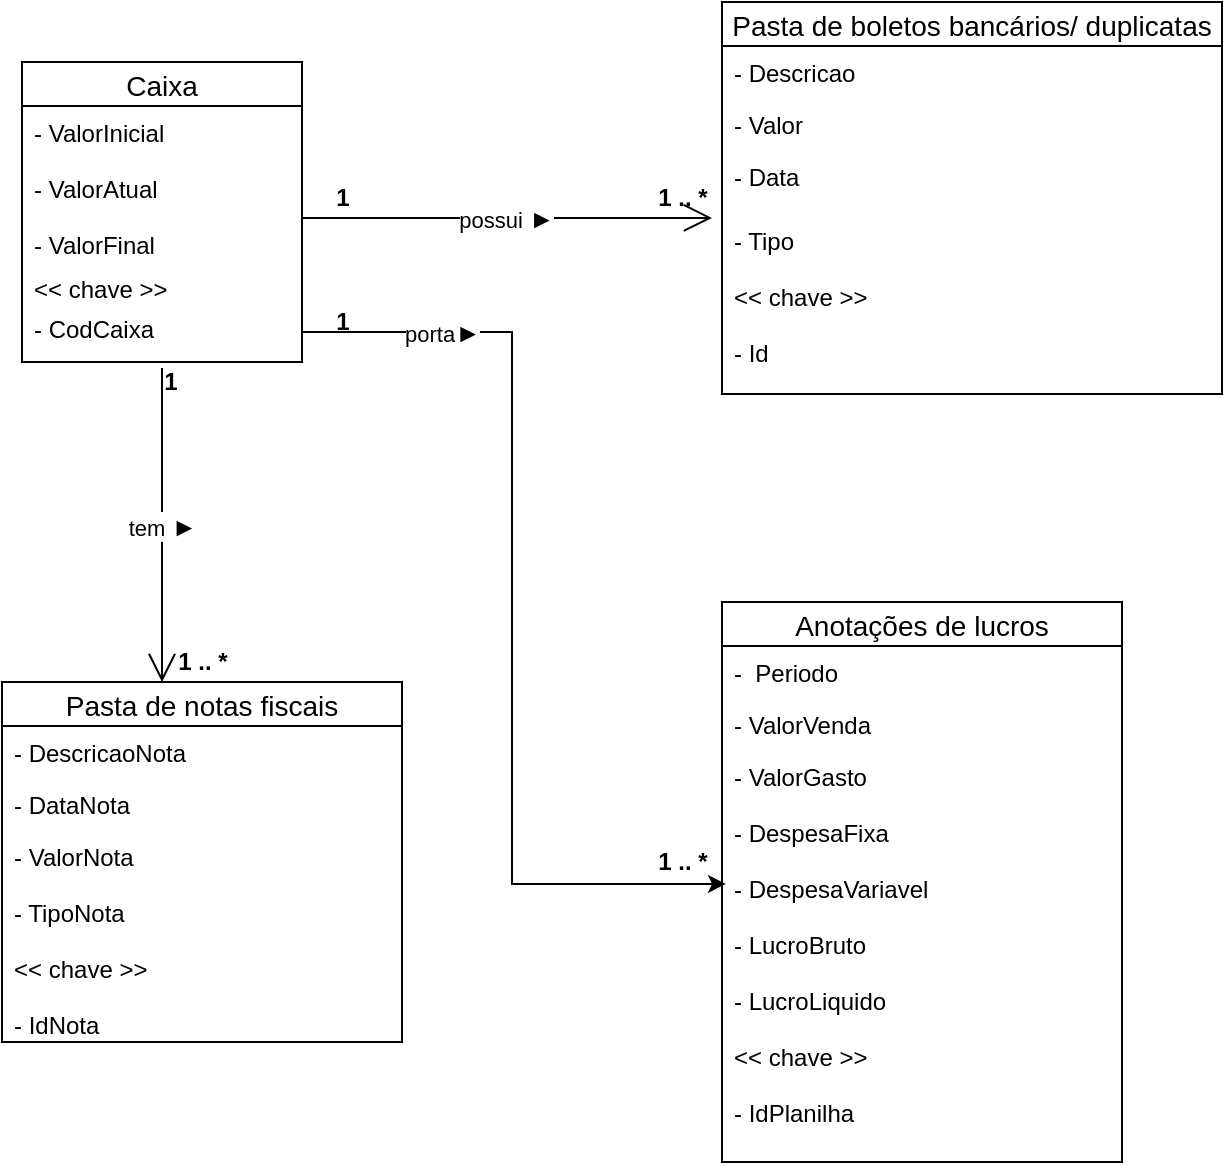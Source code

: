 <mxfile version="13.1.1" type="device"><diagram id="KnHdI9-ZduevtTot4RM7" name="Page-1"><mxGraphModel dx="868" dy="433" grid="1" gridSize="10" guides="1" tooltips="1" connect="1" arrows="1" fold="1" page="1" pageScale="1" pageWidth="827" pageHeight="1169" math="0" shadow="0"><root><mxCell id="0"/><mxCell id="1" parent="0"/><mxCell id="cl_yGx88jfHQNK79D1og-1" value="Pasta de notas fiscais" style="swimlane;fontStyle=0;childLayout=stackLayout;horizontal=1;startSize=22;horizontalStack=0;resizeParent=1;resizeParentMax=0;resizeLast=0;collapsible=1;marginBottom=0;align=center;fontSize=14;" parent="1" vertex="1"><mxGeometry x="490" y="590" width="200" height="180" as="geometry"/></mxCell><mxCell id="cl_yGx88jfHQNK79D1og-2" value="- DescricaoNota" style="text;strokeColor=none;fillColor=none;spacingLeft=4;spacingRight=4;overflow=hidden;rotatable=0;points=[[0,0.5],[1,0.5]];portConstraint=eastwest;fontSize=12;" parent="cl_yGx88jfHQNK79D1og-1" vertex="1"><mxGeometry y="22" width="200" height="26" as="geometry"/></mxCell><mxCell id="cl_yGx88jfHQNK79D1og-3" value="- DataNota" style="text;strokeColor=none;fillColor=none;spacingLeft=4;spacingRight=4;overflow=hidden;rotatable=0;points=[[0,0.5],[1,0.5]];portConstraint=eastwest;fontSize=12;" parent="cl_yGx88jfHQNK79D1og-1" vertex="1"><mxGeometry y="48" width="200" height="26" as="geometry"/></mxCell><mxCell id="cl_yGx88jfHQNK79D1og-4" value="- ValorNota&#10;&#10;- TipoNota&#10;&#10;&lt;&lt; chave &gt;&gt;&#10;&#10;- IdNota" style="text;strokeColor=none;fillColor=none;spacingLeft=4;spacingRight=4;overflow=hidden;rotatable=0;points=[[0,0.5],[1,0.5]];portConstraint=eastwest;fontSize=12;" parent="cl_yGx88jfHQNK79D1og-1" vertex="1"><mxGeometry y="74" width="200" height="106" as="geometry"/></mxCell><mxCell id="cl_yGx88jfHQNK79D1og-6" value="Pasta de boletos bancários/ duplicatas" style="swimlane;fontStyle=0;childLayout=stackLayout;horizontal=1;startSize=22;horizontalStack=0;resizeParent=1;resizeParentMax=0;resizeLast=0;collapsible=1;marginBottom=0;align=center;fontSize=14;" parent="1" vertex="1"><mxGeometry x="850" y="250" width="250" height="196" as="geometry"/></mxCell><mxCell id="cl_yGx88jfHQNK79D1og-7" value="- Descricao" style="text;strokeColor=none;fillColor=none;spacingLeft=4;spacingRight=4;overflow=hidden;rotatable=0;points=[[0,0.5],[1,0.5]];portConstraint=eastwest;fontSize=12;" parent="cl_yGx88jfHQNK79D1og-6" vertex="1"><mxGeometry y="22" width="250" height="26" as="geometry"/></mxCell><mxCell id="cl_yGx88jfHQNK79D1og-8" value="- Valor" style="text;strokeColor=none;fillColor=none;spacingLeft=4;spacingRight=4;overflow=hidden;rotatable=0;points=[[0,0.5],[1,0.5]];portConstraint=eastwest;fontSize=12;" parent="cl_yGx88jfHQNK79D1og-6" vertex="1"><mxGeometry y="48" width="250" height="26" as="geometry"/></mxCell><mxCell id="cl_yGx88jfHQNK79D1og-9" value="- Data" style="text;strokeColor=none;fillColor=none;spacingLeft=4;spacingRight=4;overflow=hidden;rotatable=0;points=[[0,0.5],[1,0.5]];portConstraint=eastwest;fontSize=12;" parent="cl_yGx88jfHQNK79D1og-6" vertex="1"><mxGeometry y="74" width="250" height="32" as="geometry"/></mxCell><mxCell id="cl_yGx88jfHQNK79D1og-10" value="- Tipo&#10;&#10;&lt;&lt; chave &gt;&gt;&#10;&#10;- Id" style="text;strokeColor=none;fillColor=none;spacingLeft=4;spacingRight=4;overflow=hidden;rotatable=0;points=[[0,0.5],[1,0.5]];portConstraint=eastwest;fontSize=12;" parent="cl_yGx88jfHQNK79D1og-6" vertex="1"><mxGeometry y="106" width="250" height="90" as="geometry"/></mxCell><mxCell id="cl_yGx88jfHQNK79D1og-12" value="&lt;&lt; chave &gt;&gt;" style="text;strokeColor=none;fillColor=none;spacingLeft=4;spacingRight=4;overflow=hidden;rotatable=0;points=[[0,0.5],[1,0.5]];portConstraint=eastwest;fontSize=12;" parent="1" vertex="1"><mxGeometry x="500" y="380" width="140" height="26" as="geometry"/></mxCell><mxCell id="cl_yGx88jfHQNK79D1og-13" value="Caixa" style="swimlane;fontStyle=0;childLayout=stackLayout;horizontal=1;startSize=22;horizontalStack=0;resizeParent=1;resizeParentMax=0;resizeLast=0;collapsible=1;marginBottom=0;align=center;fontSize=14;" parent="1" vertex="1"><mxGeometry x="500" y="280" width="140" height="150" as="geometry"/></mxCell><mxCell id="cl_yGx88jfHQNK79D1og-14" value="- ValorInicial&#10;&#10;- ValorAtual&#10;&#10;- ValorFinal&#10;" style="text;strokeColor=none;fillColor=none;spacingLeft=4;spacingRight=4;overflow=hidden;rotatable=0;points=[[0,0.5],[1,0.5]];portConstraint=eastwest;fontSize=12;" parent="cl_yGx88jfHQNK79D1og-13" vertex="1"><mxGeometry y="22" width="140" height="98" as="geometry"/></mxCell><mxCell id="cl_yGx88jfHQNK79D1og-15" value="- CodCaixa" style="text;strokeColor=none;fillColor=none;spacingLeft=4;spacingRight=4;overflow=hidden;rotatable=0;points=[[0,0.5],[1,0.5]];portConstraint=eastwest;fontSize=12;" parent="cl_yGx88jfHQNK79D1og-13" vertex="1"><mxGeometry y="120" width="140" height="30" as="geometry"/></mxCell><mxCell id="cl_yGx88jfHQNK79D1og-16" value="tem&amp;nbsp;&lt;span style=&quot;font-family: &amp;#34;roboto&amp;#34; , &amp;#34;arial&amp;#34; , sans-serif ; font-size: 13px ; text-align: left&quot;&gt;►&lt;/span&gt;" style="endArrow=open;endFill=1;endSize=12;html=1;exitX=0.5;exitY=1.1;exitDx=0;exitDy=0;exitPerimeter=0;entryX=0.4;entryY=0;entryDx=0;entryDy=0;entryPerimeter=0;" parent="1" source="cl_yGx88jfHQNK79D1og-15" target="cl_yGx88jfHQNK79D1og-1" edge="1"><mxGeometry width="160" relative="1" as="geometry"><mxPoint x="680" y="490" as="sourcePoint"/><mxPoint x="840" y="490" as="targetPoint"/></mxGeometry></mxCell><mxCell id="cl_yGx88jfHQNK79D1og-17" value="&lt;b&gt;1&lt;/b&gt;" style="text;html=1;align=center;verticalAlign=middle;resizable=0;points=[];autosize=1;" parent="1" vertex="1"><mxGeometry x="650" y="338" width="20" height="20" as="geometry"/></mxCell><mxCell id="cl_yGx88jfHQNK79D1og-18" value="&lt;b&gt;1 .. *&lt;/b&gt;" style="text;html=1;align=center;verticalAlign=middle;resizable=0;points=[];autosize=1;" parent="1" vertex="1"><mxGeometry x="810" y="338" width="40" height="20" as="geometry"/></mxCell><mxCell id="cl_yGx88jfHQNK79D1og-19" value="possui&amp;nbsp;&lt;span style=&quot;font-family: &amp;#34;roboto&amp;#34; , &amp;#34;arial&amp;#34; , sans-serif ; font-size: 13px ; text-align: left&quot;&gt;►&lt;/span&gt;" style="endArrow=open;endFill=1;endSize=12;html=1;entryX=-0.02;entryY=0.022;entryDx=0;entryDy=0;entryPerimeter=0;" parent="1" target="cl_yGx88jfHQNK79D1og-10" edge="1"><mxGeometry width="160" relative="1" as="geometry"><mxPoint x="640" y="358" as="sourcePoint"/><mxPoint x="800" y="358" as="targetPoint"/></mxGeometry></mxCell><mxCell id="cl_yGx88jfHQNK79D1og-20" value="&lt;b&gt;1&lt;/b&gt;" style="text;html=1;align=center;verticalAlign=middle;resizable=0;points=[];autosize=1;" parent="1" vertex="1"><mxGeometry x="564" y="430" width="20" height="20" as="geometry"/></mxCell><mxCell id="cl_yGx88jfHQNK79D1og-21" value="&lt;b&gt;1 .. *&lt;/b&gt;" style="text;html=1;align=center;verticalAlign=middle;resizable=0;points=[];autosize=1;" parent="1" vertex="1"><mxGeometry x="570" y="570" width="40" height="20" as="geometry"/></mxCell><mxCell id="fB4_o8PraDuswzST4Hee-1" value="Anotações de lucros" style="swimlane;fontStyle=0;childLayout=stackLayout;horizontal=1;startSize=22;horizontalStack=0;resizeParent=1;resizeParentMax=0;resizeLast=0;collapsible=1;marginBottom=0;align=center;fontSize=14;" parent="1" vertex="1"><mxGeometry x="850" y="550" width="200" height="280" as="geometry"/></mxCell><mxCell id="fB4_o8PraDuswzST4Hee-2" value="-  Periodo" style="text;strokeColor=none;fillColor=none;spacingLeft=4;spacingRight=4;overflow=hidden;rotatable=0;points=[[0,0.5],[1,0.5]];portConstraint=eastwest;fontSize=12;" parent="fB4_o8PraDuswzST4Hee-1" vertex="1"><mxGeometry y="22" width="200" height="26" as="geometry"/></mxCell><mxCell id="fB4_o8PraDuswzST4Hee-3" value="- ValorVenda" style="text;strokeColor=none;fillColor=none;spacingLeft=4;spacingRight=4;overflow=hidden;rotatable=0;points=[[0,0.5],[1,0.5]];portConstraint=eastwest;fontSize=12;" parent="fB4_o8PraDuswzST4Hee-1" vertex="1"><mxGeometry y="48" width="200" height="26" as="geometry"/></mxCell><mxCell id="fB4_o8PraDuswzST4Hee-4" value="- ValorGasto&#10;&#10;- DespesaFixa&#10;&#10;- DespesaVariavel&#10;&#10;- LucroBruto&#10;&#10;- LucroLiquido&#10;&#10;&lt;&lt; chave &gt;&gt;&#10;&#10;- IdPlanilha" style="text;strokeColor=none;fillColor=none;spacingLeft=4;spacingRight=4;overflow=hidden;rotatable=0;points=[[0,0.5],[1,0.5]];portConstraint=eastwest;fontSize=12;" parent="fB4_o8PraDuswzST4Hee-1" vertex="1"><mxGeometry y="74" width="200" height="206" as="geometry"/></mxCell><mxCell id="fB4_o8PraDuswzST4Hee-5" style="edgeStyle=orthogonalEdgeStyle;rounded=0;orthogonalLoop=1;jettySize=auto;html=1;exitX=1;exitY=0.5;exitDx=0;exitDy=0;entryX=0.01;entryY=0.325;entryDx=0;entryDy=0;entryPerimeter=0;" parent="1" source="cl_yGx88jfHQNK79D1og-15" target="fB4_o8PraDuswzST4Hee-4" edge="1"><mxGeometry relative="1" as="geometry"/></mxCell><mxCell id="fB4_o8PraDuswzST4Hee-7" value="porta&lt;span style=&quot;font-family: &amp;#34;roboto&amp;#34; , &amp;#34;arial&amp;#34; , sans-serif ; font-size: 13px ; text-align: left&quot;&gt;►&lt;/span&gt;" style="edgeLabel;html=1;align=center;verticalAlign=middle;resizable=0;points=[];" parent="fB4_o8PraDuswzST4Hee-5" vertex="1" connectable="0"><mxGeometry x="-0.053" y="2" relative="1" as="geometry"><mxPoint x="-37" y="-126" as="offset"/></mxGeometry></mxCell><mxCell id="fB4_o8PraDuswzST4Hee-10" value="&lt;b&gt;1&lt;/b&gt;" style="text;html=1;align=center;verticalAlign=middle;resizable=0;points=[];autosize=1;" parent="1" vertex="1"><mxGeometry x="650" y="400" width="20" height="20" as="geometry"/></mxCell><mxCell id="fB4_o8PraDuswzST4Hee-11" value="&lt;b&gt;1 .. *&lt;/b&gt;" style="text;html=1;align=center;verticalAlign=middle;resizable=0;points=[];autosize=1;" parent="1" vertex="1"><mxGeometry x="810" y="670" width="40" height="20" as="geometry"/></mxCell></root></mxGraphModel></diagram></mxfile>